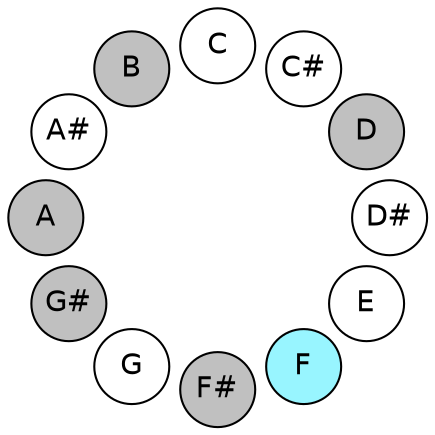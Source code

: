 
graph {

layout = circo;
mindist = .1

node [shape = circle, fontname = Helvetica, margin = 0, style = filled]
edge [style=invis]

subgraph 1 {
	"E" -- "F" -- "F#" -- "G" -- "G#" -- "A" -- "A#" -- "B" -- "C" -- "C#" -- "D" -- "D#" -- "E"
}

"C" [fillcolor = white];
"C#" [fillcolor = white];
"D" [fillcolor = gray];
"D#" [fillcolor = white];
"E" [fillcolor = white];
"F" [fillcolor = cadetblue1];
"F#" [fillcolor = gray];
"G" [fillcolor = white];
"G#" [fillcolor = gray];
"A" [fillcolor = gray];
"A#" [fillcolor = white];
"B" [fillcolor = gray];
}
